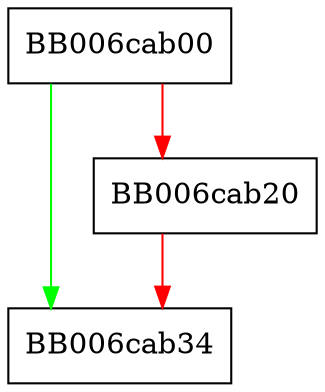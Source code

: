 digraph kdf_sshkdf_get_ctx_params {
  node [shape="box"];
  graph [splines=ortho];
  BB006cab00 -> BB006cab34 [color="green"];
  BB006cab00 -> BB006cab20 [color="red"];
  BB006cab20 -> BB006cab34 [color="red"];
}